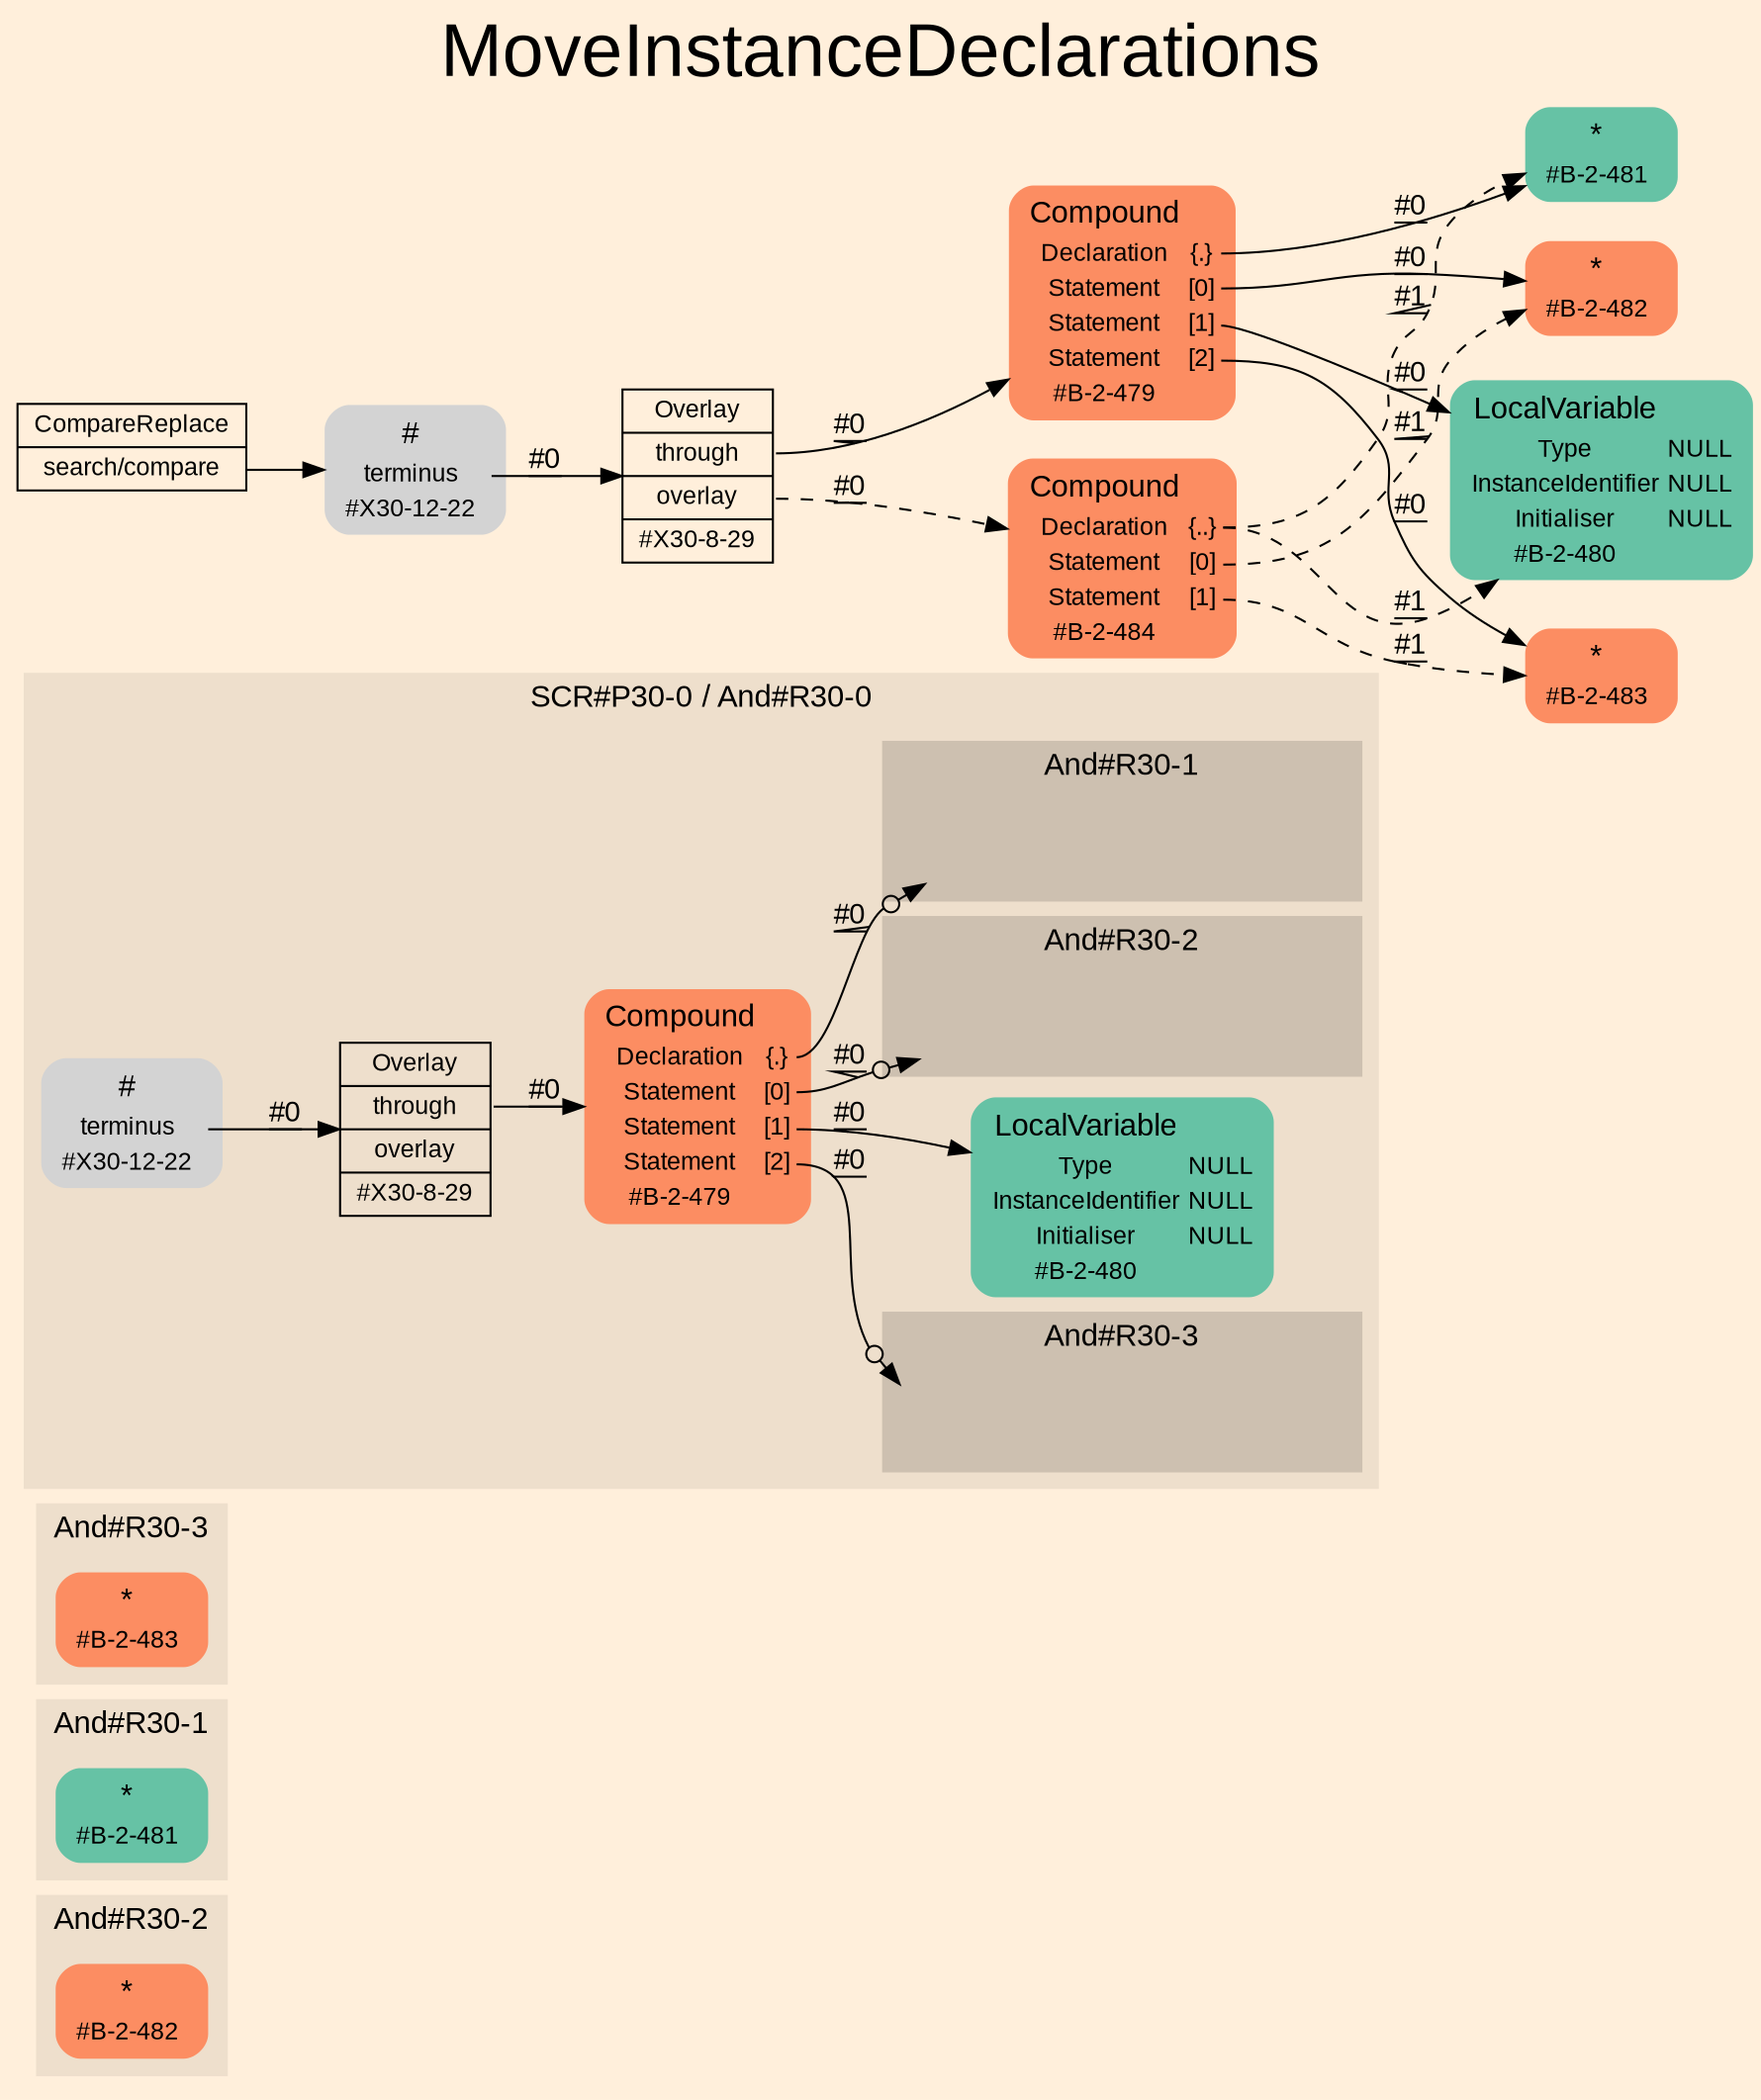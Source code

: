 digraph "MoveInstanceDeclarations" {
label = "MoveInstanceDeclarations"
labelloc = t
fontsize = "36"
graph [
    rankdir = "LR"
    ranksep = 0.3
    bgcolor = antiquewhite1
    color = black
    fontcolor = black
    fontname = "Arial"
];
node [
    fontname = "Arial"
];
edge [
    fontname = "Arial"
];

// -------------------- figure And#R30-2 --------------------
// -------- region And#R30-2 ----------
subgraph "clusterAnd#R30-2" {
    label = "And#R30-2"
    style = "filled"
    color = antiquewhite2
    fontsize = "15"
    "And#R30-2/#B-2-482" [
        // -------- block And#R30-2/#B-2-482 ----------
        shape = "plaintext"
        fillcolor = "/set28/2"
        label = <<TABLE BORDER="0" CELLBORDER="0" CELLSPACING="0">
         <TR><TD><FONT POINT-SIZE="15.0">*</FONT></TD><TD></TD></TR>
         <TR><TD>#B-2-482</TD><TD PORT="port0"></TD></TR>
        </TABLE>>
        style = "rounded,filled"
        fontsize = "12"
    ];
    
}


// -------------------- figure And#R30-1 --------------------
// -------- region And#R30-1 ----------
subgraph "clusterAnd#R30-1" {
    label = "And#R30-1"
    style = "filled"
    color = antiquewhite2
    fontsize = "15"
    "And#R30-1/#B-2-481" [
        // -------- block And#R30-1/#B-2-481 ----------
        shape = "plaintext"
        fillcolor = "/set28/1"
        label = <<TABLE BORDER="0" CELLBORDER="0" CELLSPACING="0">
         <TR><TD><FONT POINT-SIZE="15.0">*</FONT></TD><TD></TD></TR>
         <TR><TD>#B-2-481</TD><TD PORT="port0"></TD></TR>
        </TABLE>>
        style = "rounded,filled"
        fontsize = "12"
    ];
    
}


// -------------------- figure And#R30-3 --------------------
// -------- region And#R30-3 ----------
subgraph "clusterAnd#R30-3" {
    label = "And#R30-3"
    style = "filled"
    color = antiquewhite2
    fontsize = "15"
    "And#R30-3/#B-2-483" [
        // -------- block And#R30-3/#B-2-483 ----------
        shape = "plaintext"
        fillcolor = "/set28/2"
        label = <<TABLE BORDER="0" CELLBORDER="0" CELLSPACING="0">
         <TR><TD><FONT POINT-SIZE="15.0">*</FONT></TD><TD></TD></TR>
         <TR><TD>#B-2-483</TD><TD PORT="port0"></TD></TR>
        </TABLE>>
        style = "rounded,filled"
        fontsize = "12"
    ];
    
}


// -------------------- figure And#R30-0 --------------------
// -------- region And#R30-0 ----------
subgraph "clusterAnd#R30-0" {
    label = "SCR#P30-0 / And#R30-0"
    style = "filled"
    color = antiquewhite2
    fontsize = "15"
    "And#R30-0/#B-2-480" [
        // -------- block And#R30-0/#B-2-480 ----------
        shape = "plaintext"
        fillcolor = "/set28/1"
        label = <<TABLE BORDER="0" CELLBORDER="0" CELLSPACING="0">
         <TR><TD><FONT POINT-SIZE="15.0">LocalVariable</FONT></TD><TD></TD></TR>
         <TR><TD>Type</TD><TD PORT="port0">NULL</TD></TR>
         <TR><TD>InstanceIdentifier</TD><TD PORT="port1">NULL</TD></TR>
         <TR><TD>Initialiser</TD><TD PORT="port2">NULL</TD></TR>
         <TR><TD>#B-2-480</TD><TD PORT="port3"></TD></TR>
        </TABLE>>
        style = "rounded,filled"
        fontsize = "12"
    ];
    
    "And#R30-0/#B-2-479" [
        // -------- block And#R30-0/#B-2-479 ----------
        shape = "plaintext"
        fillcolor = "/set28/2"
        label = <<TABLE BORDER="0" CELLBORDER="0" CELLSPACING="0">
         <TR><TD><FONT POINT-SIZE="15.0">Compound</FONT></TD><TD></TD></TR>
         <TR><TD>Declaration</TD><TD PORT="port0">{.}</TD></TR>
         <TR><TD>Statement</TD><TD PORT="port1">[0]</TD></TR>
         <TR><TD>Statement</TD><TD PORT="port2">[1]</TD></TR>
         <TR><TD>Statement</TD><TD PORT="port3">[2]</TD></TR>
         <TR><TD>#B-2-479</TD><TD PORT="port4"></TD></TR>
        </TABLE>>
        style = "rounded,filled"
        fontsize = "12"
    ];
    
    "And#R30-0/#X30-8-29" [
        // -------- block And#R30-0/#X30-8-29 ----------
        shape = "record"
        fillcolor = antiquewhite2
        label = "<fixed> Overlay | <port0> through | <port1> overlay | <port2> #X30-8-29"
        style = "filled"
        fontsize = "12"
        color = black
        fontcolor = black
    ];
    
    "And#R30-0/#X30-12-22" [
        // -------- block And#R30-0/#X30-12-22 ----------
        shape = "plaintext"
        label = <<TABLE BORDER="0" CELLBORDER="0" CELLSPACING="0">
         <TR><TD><FONT POINT-SIZE="15.0">#</FONT></TD><TD></TD></TR>
         <TR><TD>terminus</TD><TD PORT="port0"></TD></TR>
         <TR><TD>#X30-12-22</TD><TD PORT="port1"></TD></TR>
        </TABLE>>
        style = "rounded,filled"
        fontsize = "12"
    ];
    
    // -------- region And#R30-0/And#R30-1 ----------
    subgraph "clusterAnd#R30-0/And#R30-1" {
        label = "And#R30-1"
        style = "filled"
        color = antiquewhite3
        fontsize = "15"
        "And#R30-0/And#R30-1/#B-2-481" [
            // -------- block And#R30-0/And#R30-1/#B-2-481 ----------
            shape = none
            fillcolor = "/set28/1"
            style = "invisible"
        ];
        
    }
    
    // -------- region And#R30-0/And#R30-2 ----------
    subgraph "clusterAnd#R30-0/And#R30-2" {
        label = "And#R30-2"
        style = "filled"
        color = antiquewhite3
        fontsize = "15"
        "And#R30-0/And#R30-2/#B-2-482" [
            // -------- block And#R30-0/And#R30-2/#B-2-482 ----------
            shape = none
            fillcolor = "/set28/2"
            style = "invisible"
        ];
        
    }
    
    // -------- region And#R30-0/And#R30-3 ----------
    subgraph "clusterAnd#R30-0/And#R30-3" {
        label = "And#R30-3"
        style = "filled"
        color = antiquewhite3
        fontsize = "15"
        "And#R30-0/And#R30-3/#B-2-483" [
            // -------- block And#R30-0/And#R30-3/#B-2-483 ----------
            shape = none
            fillcolor = "/set28/2"
            style = "invisible"
        ];
        
    }
    
}

"And#R30-0/#B-2-479":port0 -> "And#R30-0/And#R30-1/#B-2-481" [
    arrowhead="normalnoneodot"
    label = "#0"
    decorate = true
    color = black
    fontcolor = black
];

"And#R30-0/#B-2-479":port1 -> "And#R30-0/And#R30-2/#B-2-482" [
    arrowhead="normalnoneodot"
    label = "#0"
    decorate = true
    color = black
    fontcolor = black
];

"And#R30-0/#B-2-479":port2 -> "And#R30-0/#B-2-480" [
    label = "#0"
    decorate = true
    color = black
    fontcolor = black
];

"And#R30-0/#B-2-479":port3 -> "And#R30-0/And#R30-3/#B-2-483" [
    arrowhead="normalnoneodot"
    label = "#0"
    decorate = true
    color = black
    fontcolor = black
];

"And#R30-0/#X30-8-29":port0 -> "And#R30-0/#B-2-479" [
    label = "#0"
    decorate = true
    color = black
    fontcolor = black
];

"And#R30-0/#X30-12-22":port0 -> "And#R30-0/#X30-8-29" [
    label = "#0"
    decorate = true
    color = black
    fontcolor = black
];


// -------------------- transformation figure --------------------
"CR#X30-10-30" [
    // -------- block CR#X30-10-30 ----------
    shape = "record"
    fillcolor = antiquewhite1
    label = "<fixed> CompareReplace | <port0> search/compare"
    style = "filled"
    fontsize = "12"
    color = black
    fontcolor = black
];

"#X30-12-22" [
    // -------- block #X30-12-22 ----------
    shape = "plaintext"
    label = <<TABLE BORDER="0" CELLBORDER="0" CELLSPACING="0">
     <TR><TD><FONT POINT-SIZE="15.0">#</FONT></TD><TD></TD></TR>
     <TR><TD>terminus</TD><TD PORT="port0"></TD></TR>
     <TR><TD>#X30-12-22</TD><TD PORT="port1"></TD></TR>
    </TABLE>>
    style = "rounded,filled"
    fontsize = "12"
];

"#X30-8-29" [
    // -------- block #X30-8-29 ----------
    shape = "record"
    fillcolor = antiquewhite1
    label = "<fixed> Overlay | <port0> through | <port1> overlay | <port2> #X30-8-29"
    style = "filled"
    fontsize = "12"
    color = black
    fontcolor = black
];

"#B-2-479" [
    // -------- block #B-2-479 ----------
    shape = "plaintext"
    fillcolor = "/set28/2"
    label = <<TABLE BORDER="0" CELLBORDER="0" CELLSPACING="0">
     <TR><TD><FONT POINT-SIZE="15.0">Compound</FONT></TD><TD></TD></TR>
     <TR><TD>Declaration</TD><TD PORT="port0">{.}</TD></TR>
     <TR><TD>Statement</TD><TD PORT="port1">[0]</TD></TR>
     <TR><TD>Statement</TD><TD PORT="port2">[1]</TD></TR>
     <TR><TD>Statement</TD><TD PORT="port3">[2]</TD></TR>
     <TR><TD>#B-2-479</TD><TD PORT="port4"></TD></TR>
    </TABLE>>
    style = "rounded,filled"
    fontsize = "12"
];

"#B-2-481" [
    // -------- block #B-2-481 ----------
    shape = "plaintext"
    fillcolor = "/set28/1"
    label = <<TABLE BORDER="0" CELLBORDER="0" CELLSPACING="0">
     <TR><TD><FONT POINT-SIZE="15.0">*</FONT></TD><TD></TD></TR>
     <TR><TD>#B-2-481</TD><TD PORT="port0"></TD></TR>
    </TABLE>>
    style = "rounded,filled"
    fontsize = "12"
];

"#B-2-482" [
    // -------- block #B-2-482 ----------
    shape = "plaintext"
    fillcolor = "/set28/2"
    label = <<TABLE BORDER="0" CELLBORDER="0" CELLSPACING="0">
     <TR><TD><FONT POINT-SIZE="15.0">*</FONT></TD><TD></TD></TR>
     <TR><TD>#B-2-482</TD><TD PORT="port0"></TD></TR>
    </TABLE>>
    style = "rounded,filled"
    fontsize = "12"
];

"#B-2-480" [
    // -------- block #B-2-480 ----------
    shape = "plaintext"
    fillcolor = "/set28/1"
    label = <<TABLE BORDER="0" CELLBORDER="0" CELLSPACING="0">
     <TR><TD><FONT POINT-SIZE="15.0">LocalVariable</FONT></TD><TD></TD></TR>
     <TR><TD>Type</TD><TD PORT="port0">NULL</TD></TR>
     <TR><TD>InstanceIdentifier</TD><TD PORT="port1">NULL</TD></TR>
     <TR><TD>Initialiser</TD><TD PORT="port2">NULL</TD></TR>
     <TR><TD>#B-2-480</TD><TD PORT="port3"></TD></TR>
    </TABLE>>
    style = "rounded,filled"
    fontsize = "12"
];

"#B-2-483" [
    // -------- block #B-2-483 ----------
    shape = "plaintext"
    fillcolor = "/set28/2"
    label = <<TABLE BORDER="0" CELLBORDER="0" CELLSPACING="0">
     <TR><TD><FONT POINT-SIZE="15.0">*</FONT></TD><TD></TD></TR>
     <TR><TD>#B-2-483</TD><TD PORT="port0"></TD></TR>
    </TABLE>>
    style = "rounded,filled"
    fontsize = "12"
];

"#B-2-484" [
    // -------- block #B-2-484 ----------
    shape = "plaintext"
    fillcolor = "/set28/2"
    label = <<TABLE BORDER="0" CELLBORDER="0" CELLSPACING="0">
     <TR><TD><FONT POINT-SIZE="15.0">Compound</FONT></TD><TD></TD></TR>
     <TR><TD>Declaration</TD><TD PORT="port0">{..}</TD></TR>
     <TR><TD>Statement</TD><TD PORT="port1">[0]</TD></TR>
     <TR><TD>Statement</TD><TD PORT="port2">[1]</TD></TR>
     <TR><TD>#B-2-484</TD><TD PORT="port3"></TD></TR>
    </TABLE>>
    style = "rounded,filled"
    fontsize = "12"
];

"CR#X30-10-30":port0 -> "#X30-12-22" [
    label = ""
    decorate = true
    color = black
    fontcolor = black
];

"#X30-12-22":port0 -> "#X30-8-29" [
    label = "#0"
    decorate = true
    color = black
    fontcolor = black
];

"#X30-8-29":port0 -> "#B-2-479" [
    label = "#0"
    decorate = true
    color = black
    fontcolor = black
];

"#X30-8-29":port1 -> "#B-2-484" [
    style="dashed"
    label = "#0"
    decorate = true
    color = black
    fontcolor = black
];

"#B-2-479":port0 -> "#B-2-481" [
    label = "#0"
    decorate = true
    color = black
    fontcolor = black
];

"#B-2-479":port1 -> "#B-2-482" [
    label = "#0"
    decorate = true
    color = black
    fontcolor = black
];

"#B-2-479":port2 -> "#B-2-480" [
    label = "#0"
    decorate = true
    color = black
    fontcolor = black
];

"#B-2-479":port3 -> "#B-2-483" [
    label = "#0"
    decorate = true
    color = black
    fontcolor = black
];

"#B-2-484":port0 -> "#B-2-480" [
    style="dashed"
    label = "#1"
    decorate = true
    color = black
    fontcolor = black
];

"#B-2-484":port0 -> "#B-2-481" [
    style="dashed"
    label = "#1"
    decorate = true
    color = black
    fontcolor = black
];

"#B-2-484":port1 -> "#B-2-482" [
    style="dashed"
    label = "#1"
    decorate = true
    color = black
    fontcolor = black
];

"#B-2-484":port2 -> "#B-2-483" [
    style="dashed"
    label = "#1"
    decorate = true
    color = black
    fontcolor = black
];


}
